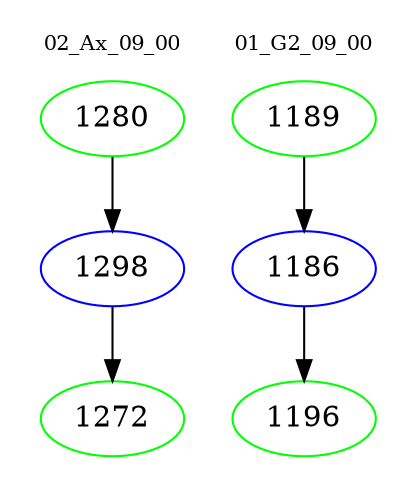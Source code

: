 digraph{
subgraph cluster_0 {
color = white
label = "02_Ax_09_00";
fontsize=10;
T0_1280 [label="1280", color="green"]
T0_1280 -> T0_1298 [color="black"]
T0_1298 [label="1298", color="blue"]
T0_1298 -> T0_1272 [color="black"]
T0_1272 [label="1272", color="green"]
}
subgraph cluster_1 {
color = white
label = "01_G2_09_00";
fontsize=10;
T1_1189 [label="1189", color="green"]
T1_1189 -> T1_1186 [color="black"]
T1_1186 [label="1186", color="blue"]
T1_1186 -> T1_1196 [color="black"]
T1_1196 [label="1196", color="green"]
}
}
